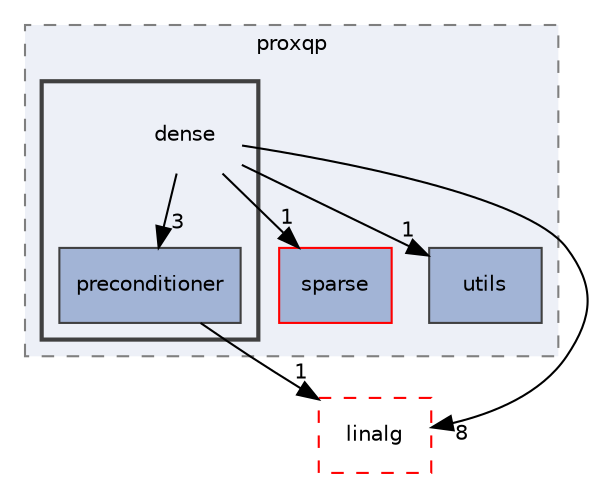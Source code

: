 digraph "include/proxsuite/proxqp/dense"
{
 // LATEX_PDF_SIZE
  bgcolor="transparent";
  edge [fontname="Helvetica",fontsize="10",labelfontname="Helvetica",labelfontsize="10"];
  node [fontname="Helvetica",fontsize="10",shape=record];
  compound=true
  subgraph clusterdir_01caf7e9e8b3e7ed928385229a2afbb9 {
    graph [ bgcolor="#edf0f7", pencolor="grey50", style="filled,dashed,", label="proxqp", fontname="Helvetica", fontsize="10", URL="dir_01caf7e9e8b3e7ed928385229a2afbb9.html"]
  dir_1705c7da2126935c41561a728c3333cc [shape=box, label="sparse", style="filled,", fillcolor="#a2b4d6", color="red", URL="dir_1705c7da2126935c41561a728c3333cc.html"];
  dir_20facd4f77d2dec2662dab4b835c14f3 [shape=box, label="utils", style="filled,", fillcolor="#a2b4d6", color="grey25", URL="dir_20facd4f77d2dec2662dab4b835c14f3.html"];
  subgraph clusterdir_35fc67a0d6ba4213a0c30d725ba6d4d5 {
    graph [ bgcolor="#edf0f7", pencolor="grey25", style="filled,bold,", label="", fontname="Helvetica", fontsize="10", URL="dir_35fc67a0d6ba4213a0c30d725ba6d4d5.html"]
    dir_35fc67a0d6ba4213a0c30d725ba6d4d5 [shape=plaintext, label="dense"];
  dir_ce52d535f8285e510c0760b58f8aef39 [shape=box, label="preconditioner", style="filled,", fillcolor="#a2b4d6", color="grey25", URL="dir_ce52d535f8285e510c0760b58f8aef39.html"];
  }
  }
  dir_689374dfda2501bdd2dd3b1ee53cd298 [shape=box, label="linalg", style="dashed,", fillcolor="#edf0f7", color="red", URL="dir_689374dfda2501bdd2dd3b1ee53cd298.html"];
  dir_35fc67a0d6ba4213a0c30d725ba6d4d5->dir_1705c7da2126935c41561a728c3333cc [headlabel="1", labeldistance=1.5 headhref="dir_000002_000015.html"];
  dir_35fc67a0d6ba4213a0c30d725ba6d4d5->dir_20facd4f77d2dec2662dab4b835c14f3 [headlabel="1", labeldistance=1.5 headhref="dir_000002_000018.html"];
  dir_35fc67a0d6ba4213a0c30d725ba6d4d5->dir_689374dfda2501bdd2dd3b1ee53cd298 [headlabel="8", labeldistance=1.5 headhref="dir_000002_000008.html"];
  dir_35fc67a0d6ba4213a0c30d725ba6d4d5->dir_ce52d535f8285e510c0760b58f8aef39 [headlabel="3", labeldistance=1.5 headhref="dir_000002_000010.html"];
  dir_ce52d535f8285e510c0760b58f8aef39->dir_689374dfda2501bdd2dd3b1ee53cd298 [headlabel="1", labeldistance=1.5 headhref="dir_000010_000008.html"];
}
